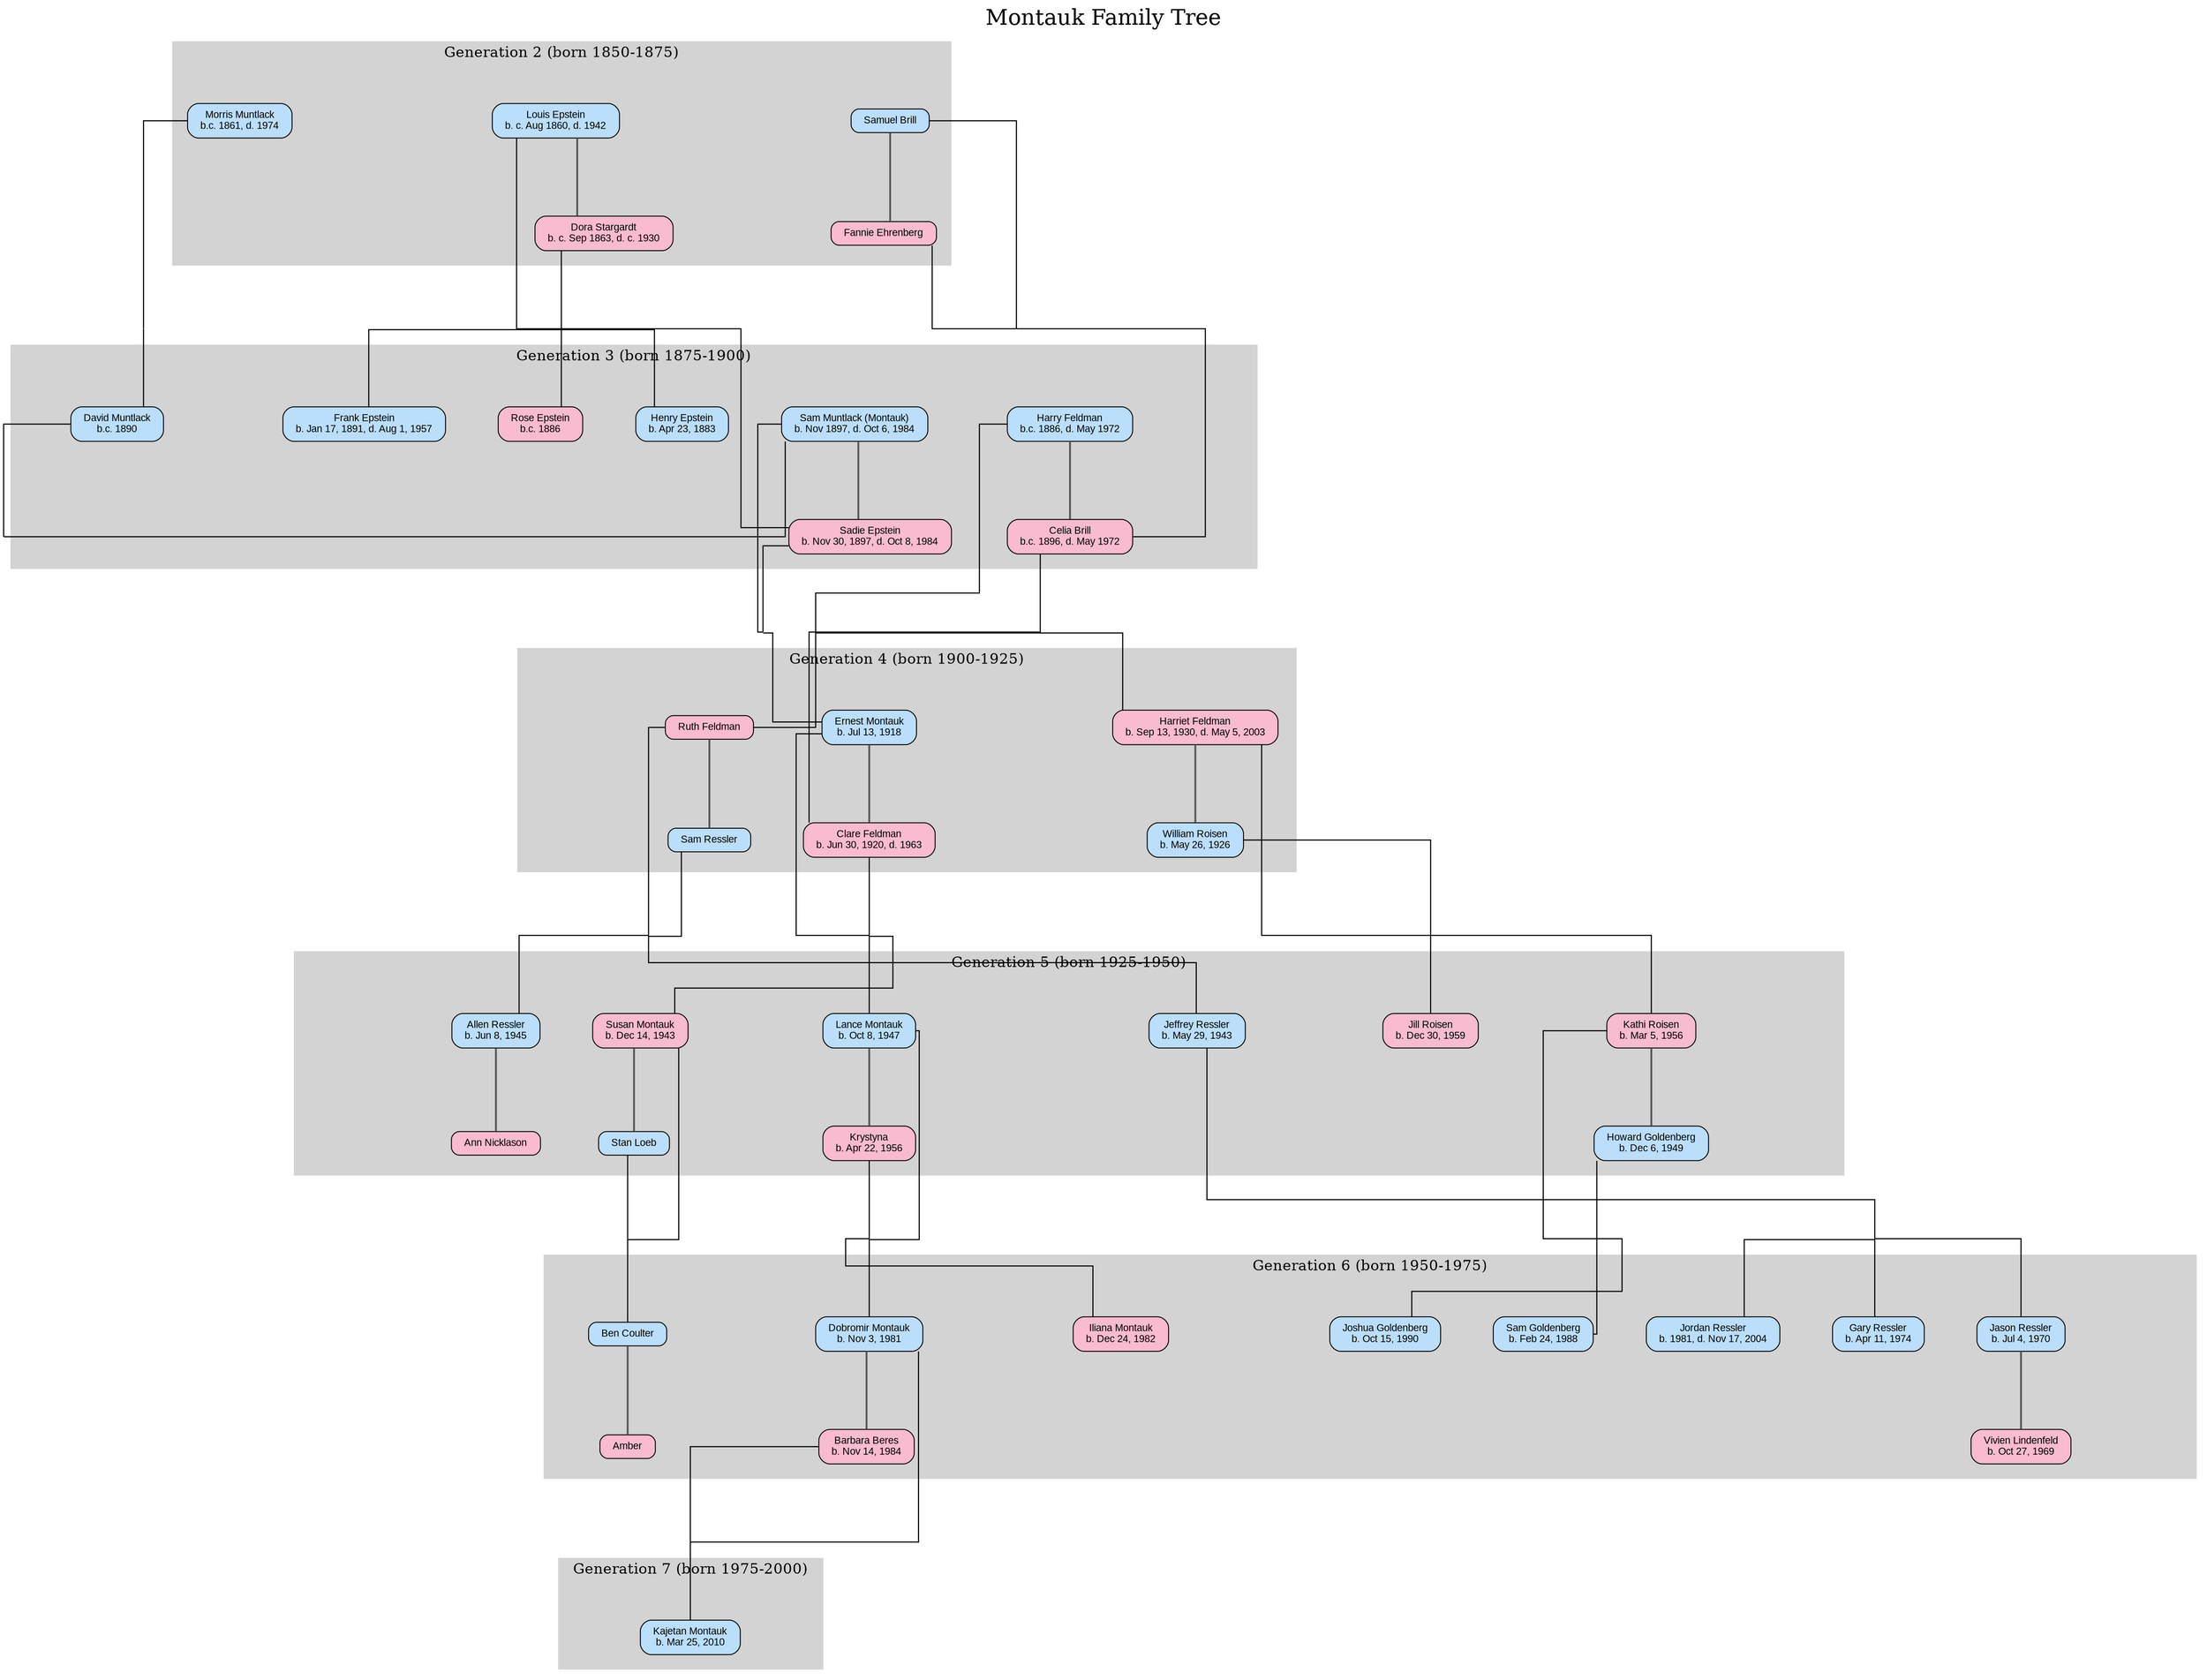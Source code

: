 digraph MontaukFamilyTree {
    // Graph settings
    rankdir=TB;
    nodesep=0.8;
    ranksep=1.2;
    splines=ortho;
    
    // Node styles
    node [shape=box, style="filled,rounded", fontname="Arial", fontsize=11, margin="0.2,0.1"];
    
    // Edge styles for parent-child relationships
    edge [dir=none, penwidth=1.2];
    
    // Title for the family tree
    labelloc="t"; 
    label="Montauk Family Tree";
    fontsize=24;
    
    // Create invisible nodes for structure
    node [shape=point, width=0, height=0, style=invis];
    
    // Generation 2 (around 1850-1875)
    subgraph cluster_gen2 {
        label="Generation 2 (born 1850-1875)";
        style=filled;
        color=lightgrey;
        fontsize=16;
        
        // Morris Muntlack cluster
        subgraph cluster_morris {
            style=invis;
            morris [label="Morris Muntlack\nb.c. 1861, d. 1974", shape=box, style="filled,rounded", fillcolor="#BBDEFB"];
        }
        
        // Brill family cluster
        subgraph cluster_brill {
            style=invis;
            samuel [label="Samuel Brill", shape=box, style="filled,rounded", fillcolor="#BBDEFB"];
            fanny [label="Fannie Ehrenberg", shape=box, style="filled,rounded", fillcolor="#F8BBD0"];
            // Draw marriage line
            samuel -> fanny [dir=none, style=solid, penwidth=2.0, color="#555555"];
        }
        
        // Epstein family cluster
        subgraph cluster_epstein {
            style=invis;
            louis [label="Louis Epstein\nb. c. Aug 1860, d. 1942", shape=box, style="filled,rounded", fillcolor="#BBDEFB"];
            dora [label="Dora Stargardt\nb. c. Sep 1863, d. c. 1930", shape=box, style="filled,rounded", fillcolor="#F8BBD0"];
            // Draw marriage line
            louis -> dora [dir=none, style=solid, penwidth=2.0, color="#555555"];
        }
    }
    
    // Generation 3 (around 1875-1900)
    subgraph cluster_gen3 {
        label="Generation 3 (born 1875-1900)";
        style=filled;
        color=lightgrey;
        fontsize=16;
        
        // David Muntlack branch
        subgraph cluster_david {
            style=invis;
            david [label="David Muntlack\nb.c. 1890", shape=box, style="filled,rounded", fillcolor="#BBDEFB"];
        }
        
        // Feldman family
        subgraph cluster_feldman {
            style=invis;
            harry [label="Harry Feldman\nb.c. 1886, d. May 1972", shape=box, style="filled,rounded", fillcolor="#BBDEFB"];
            celia [label="Celia Brill\nb.c. 1896, d. May 1972", shape=box, style="filled,rounded", fillcolor="#F8BBD0"];
            // Draw marriage line
            harry -> celia [dir=none, style=solid, penwidth=2.0, color="#555555"];
        }
        
        // Sam Montauk branch
        subgraph cluster_sam {
            style=invis;
            sam [label="Sam Muntlack (Montauk)\nb. Nov 1897, d. Oct 6, 1984", shape=box, style="filled,rounded", fillcolor="#BBDEFB"];
            sadie [label="Sadie Epstein\nb. Nov 30, 1897, d. Oct 8, 1984", shape=box, style="filled,rounded", fillcolor="#F8BBD0"];
            // Draw marriage line
            sam -> sadie [dir=none, style=solid, penwidth=2.0, color="#555555"];
        }
        
        // Epstein children
        subgraph cluster_epstein_children {
            style=invis;
            henry [label="Henry Epstein\nb. Apr 23, 1883", shape=box, style="filled,rounded", fillcolor="#BBDEFB"];
            rose [label="Rose Epstein\nb.c. 1886", shape=box, style="filled,rounded", fillcolor="#F8BBD0"];
            frank [label="Frank Epstein\nb. Jan 17, 1891, d. Aug 1, 1957", shape=box, style="filled,rounded", fillcolor="#BBDEFB"];
        }
    }
    
    // Generation 4 (around 1900-1925)
    subgraph cluster_gen4 {
        label="Generation 4 (born 1900-1925)";
        style=filled;
        color=lightgrey;
        fontsize=16;
        
        // Ernest and Clare
        subgraph cluster_ernest {
            style=invis;
            ernest [label="Ernest Montauk\nb. Jul 13, 1918", shape=box, style="filled,rounded", fillcolor="#BBDEFB"];
            clare [label="Clare Feldman\nb. Jun 30, 1920, d. 1963", shape=box, style="filled,rounded", fillcolor="#F8BBD0"];
            // Draw marriage line
            ernest -> clare [dir=none, style=solid, penwidth=2.0, color="#555555"];
        }
        
        // Harriet and William
        subgraph cluster_harriet {
            style=invis;
            harriet [label="Harriet Feldman\nb. Sep 13, 1930, d. May 5, 2003", shape=box, style="filled,rounded", fillcolor="#F8BBD0"];
            william [label="William Roisen\nb. May 26, 1926", shape=box, style="filled,rounded", fillcolor="#BBDEFB"];
            // Draw marriage line
            harriet -> william [dir=none, style=solid, penwidth=2.0, color="#555555"];
        }
        
        // Ruth and Sam Ressler
        subgraph cluster_ruth {
            style=invis;
            ruth [label="Ruth Feldman", shape=box, style="filled,rounded", fillcolor="#F8BBD0"];
            sam_ressler [label="Sam Ressler", shape=box, style="filled,rounded", fillcolor="#BBDEFB"];
            // Draw marriage line
            ruth -> sam_ressler [dir=none, style=solid, penwidth=2.0, color="#555555"];
        }
    }
    
    // Generation 5 (around 1925-1950)
    subgraph cluster_gen5 {
        label="Generation 5 (born 1925-1950)";
        style=filled;
        color=lightgrey;
        fontsize=16;
        
        // Susan and Stan
        subgraph cluster_susan {
            style=invis;
            susan [label="Susan Montauk\nb. Dec 14, 1943", shape=box, style="filled,rounded", fillcolor="#F8BBD0"];
            stan [label="Stan Loeb", shape=box, style="filled,rounded", fillcolor="#BBDEFB"];
            // Draw marriage line
            susan -> stan [dir=none, style=solid, penwidth=2.0, color="#555555"];
        }
        
        // Lance and Krystyna
        subgraph cluster_lance {
            style=invis;
            lance [label="Lance Montauk\nb. Oct 8, 1947", shape=box, style="filled,rounded", fillcolor="#BBDEFB"];
            krystyna [label="Krystyna\nb. Apr 22, 1956", shape=box, style="filled,rounded", fillcolor="#F8BBD0"];
            // Draw marriage line
            lance -> krystyna [dir=none, style=solid, penwidth=2.0, color="#555555"];
        }
        
        // Kathi and Howard
        subgraph cluster_kathi {
            style=invis;
            kathi [label="Kathi Roisen\nb. Mar 5, 1956", shape=box, style="filled,rounded", fillcolor="#F8BBD0"];
            howard [label="Howard Goldenberg\nb. Dec 6, 1949", shape=box, style="filled,rounded", fillcolor="#BBDEFB"];
            // Draw marriage line
            kathi -> howard [dir=none, style=solid, penwidth=2.0, color="#555555"];
        }
        
        // Jill Roisen
        subgraph cluster_jill {
            style=invis;
            jill [label="Jill Roisen\nb. Dec 30, 1959", shape=box, style="filled,rounded", fillcolor="#F8BBD0"];
        }
        
        // Jeffrey Ressler
        subgraph cluster_jeffrey {
            style=invis;
            jeffrey [label="Jeffrey Ressler\nb. May 29, 1943", shape=box, style="filled,rounded", fillcolor="#BBDEFB"];
        }
        
        // Allen and Ann
        subgraph cluster_allen {
            style=invis;
            allen [label="Allen Ressler\nb. Jun 8, 1945", shape=box, style="filled,rounded", fillcolor="#BBDEFB"];
            ann [label="Ann Nicklason", shape=box, style="filled,rounded", fillcolor="#F8BBD0"];
            // Draw marriage line
            allen -> ann [dir=none, style=solid, penwidth=2.0, color="#555555"];
        }
    }
    
    // Generation 6 (around 1950-1975)
    subgraph cluster_gen6 {
        label="Generation 6 (born 1950-1975)";
        style=filled;
        color=lightgrey;
        fontsize=16;
        
        // Ben and Amber
        subgraph cluster_ben {
            style=invis;
            ben [label="Ben Coulter", shape=box, style="filled,rounded", fillcolor="#BBDEFB"];
            amber [label="Amber", shape=box, style="filled,rounded", fillcolor="#F8BBD0"];
            // Draw marriage line
            ben -> amber [dir=none, style=solid, penwidth=2.0, color="#555555"];
        }
        
        // Dobromir and Barbara
        subgraph cluster_dobromir {
            style=invis;
            dobromir [label="Dobromir Montauk\nb. Nov 3, 1981", shape=box, style="filled,rounded", fillcolor="#BBDEFB"];
            barbara [label="Barbara Beres\nb. Nov 14, 1984", shape=box, style="filled,rounded", fillcolor="#F8BBD0"];
            // Draw marriage line
            dobromir -> barbara [dir=none, style=solid, penwidth=2.0, color="#555555"];
        }
        
        // Iliana
        subgraph cluster_iliana {
            style=invis;
            iliana [label="Iliana Montauk\nb. Dec 24, 1982", shape=box, style="filled,rounded", fillcolor="#F8BBD0"];
        }
        
        // Sam and Joshua Goldenberg
        subgraph cluster_goldenberg_children {
            style=invis;
            sam_goldenberg [label="Sam Goldenberg\nb. Feb 24, 1988", shape=box, style="filled,rounded", fillcolor="#BBDEFB"];
            joshua [label="Joshua Goldenberg\nb. Oct 15, 1990", shape=box, style="filled,rounded", fillcolor="#BBDEFB"];
        }
        
        // Jason and Vivien
        subgraph cluster_jason {
            style=invis;
            jason [label="Jason Ressler\nb. Jul 4, 1970", shape=box, style="filled,rounded", fillcolor="#BBDEFB"];
            vivien [label="Vivien Lindenfeld\nb. Oct 27, 1969", shape=box, style="filled,rounded", fillcolor="#F8BBD0"];
            // Draw marriage line
            jason -> vivien [dir=none, style=solid, penwidth=2.0, color="#555555"];
        }
        
        // Gary and Jordan
        subgraph cluster_gary_jordan {
            style=invis;
            gary [label="Gary Ressler\nb. Apr 11, 1974", shape=box, style="filled,rounded", fillcolor="#BBDEFB"];
            jordan [label="Jordan Ressler\nb. 1981, d. Nov 17, 2004", shape=box, style="filled,rounded", fillcolor="#BBDEFB"];
        }
    }
    
    // Generation 7 (around 1975-2000)
    subgraph cluster_gen7 {
        label="Generation 7 (born 1975-2000)";
        style=filled;
        color=lightgrey;
        fontsize=16;
        
        // Kajetan
        subgraph cluster_kajetan {
            style=invis;
            kajetan [label="Kajetan Montauk\nb. Mar 25, 2010", shape=box, style="filled,rounded", fillcolor="#BBDEFB"];
        }
    }
    
    // Invisible nodes for creating the family tree structure
    node [shape=point, width=0, height=0, style=invis];
    
    // Parent-child connections across generations using invisible nodes
    
    // Gen 2 to Gen 3
    morris_to_david [shape=point, style=invis];
    morris -> morris_to_david [style=solid];
    morris_to_david -> david [style=solid];
    
    brill_to_celia [shape=point, style=invis];
    samuel -> brill_to_celia [style=solid];
    fanny -> brill_to_celia [style=solid];
    brill_to_celia -> celia [style=solid];
    
    epstein_to_children [shape=point, style=invis];
    louis -> epstein_to_children [style=solid];
    dora -> epstein_to_children [style=solid];
    epstein_to_children -> henry [style=solid];
    epstein_to_children -> rose [style=solid];
    epstein_to_children -> frank [style=solid];
    epstein_to_children -> sadie [style=solid];
    
    // Gen 3 to Gen 4
    david_to_sam [shape=point, style=invis];
    david -> david_to_sam [style=solid];
    david_to_sam -> sam [style=solid];
    
    feldman_to_children [shape=point, style=invis];
    harry -> feldman_to_children [style=solid];
    celia -> feldman_to_children [style=solid];
    feldman_to_children -> clare [style=solid];
    feldman_to_children -> harriet [style=solid];
    feldman_to_children -> ruth [style=solid];
    
    muntlack_to_ernest [shape=point, style=invis];
    sam -> muntlack_to_ernest [style=solid];
    sadie -> muntlack_to_ernest [style=solid];
    muntlack_to_ernest -> ernest [style=solid];
    
    // Gen 4 to Gen 5
    ernest_to_children [shape=point, style=invis];
    ernest -> ernest_to_children [style=solid];
    clare -> ernest_to_children [style=solid];
    ernest_to_children -> susan [style=solid];
    ernest_to_children -> lance [style=solid];
    
    harriet_to_children [shape=point, style=invis];
    harriet -> harriet_to_children [style=solid];
    william -> harriet_to_children [style=solid];
    harriet_to_children -> kathi [style=solid];
    harriet_to_children -> jill [style=solid];
    
    ressler_to_children [shape=point, style=invis];
    ruth -> ressler_to_children [style=solid];
    sam_ressler -> ressler_to_children [style=solid];
    ressler_to_children -> jeffrey [style=solid];
    ressler_to_children -> allen [style=solid];
    
    // Gen 5 to Gen 6
    susan_to_ben [shape=point, style=invis];
    susan -> susan_to_ben [style=solid];
    stan -> susan_to_ben [style=solid];
    susan_to_ben -> ben [style=solid];
    
    lance_to_children [shape=point, style=invis];
    lance -> lance_to_children [style=solid];
    krystyna -> lance_to_children [style=solid];
    lance_to_children -> dobromir [style=solid];
    lance_to_children -> iliana [style=solid];
    
    kathi_to_children [shape=point, style=invis];
    kathi -> kathi_to_children [style=solid];
    howard -> kathi_to_children [style=solid];
    kathi_to_children -> sam_goldenberg [style=solid];
    kathi_to_children -> joshua [style=solid];
    
    jeffrey_to_children [shape=point, style=invis];
    jeffrey -> jeffrey_to_children [style=solid];
    jeffrey_to_children -> jason [style=solid];
    jeffrey_to_children -> gary [style=solid];
    jeffrey_to_children -> jordan [style=solid];
    
    // Gen 6 to Gen 7
    dobromir_to_kajetan [shape=point, style=invis];
    dobromir -> dobromir_to_kajetan [style=solid];
    barbara -> dobromir_to_kajetan [style=solid];
    dobromir_to_kajetan -> kajetan [style=solid];
}